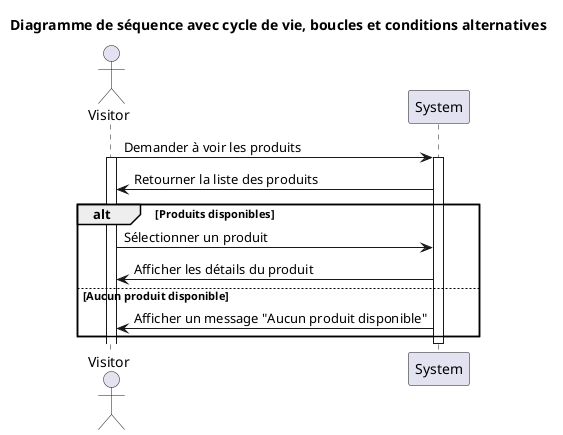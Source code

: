 @startuml

actor Visitor
participant "System" as System

Visitor -> System : Demander à voir les produits
activate Visitor
activate System

System -> Visitor : Retourner la liste des produits
alt Produits disponibles
    Visitor -> System : Sélectionner un produit
    System -> Visitor : Afficher les détails du produit
else Aucun produit disponible
    System -> Visitor : Afficher un message "Aucun produit disponible"
end

deactivate System

title Diagramme de séquence avec cycle de vie, boucles et conditions alternatives
@enduml
